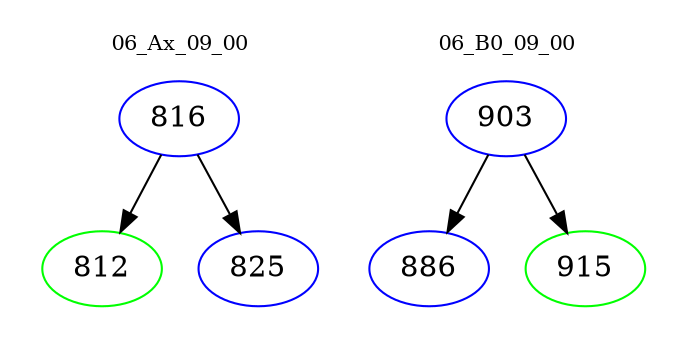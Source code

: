 digraph{
subgraph cluster_0 {
color = white
label = "06_Ax_09_00";
fontsize=10;
T0_816 [label="816", color="blue"]
T0_816 -> T0_812 [color="black"]
T0_812 [label="812", color="green"]
T0_816 -> T0_825 [color="black"]
T0_825 [label="825", color="blue"]
}
subgraph cluster_1 {
color = white
label = "06_B0_09_00";
fontsize=10;
T1_903 [label="903", color="blue"]
T1_903 -> T1_886 [color="black"]
T1_886 [label="886", color="blue"]
T1_903 -> T1_915 [color="black"]
T1_915 [label="915", color="green"]
}
}
